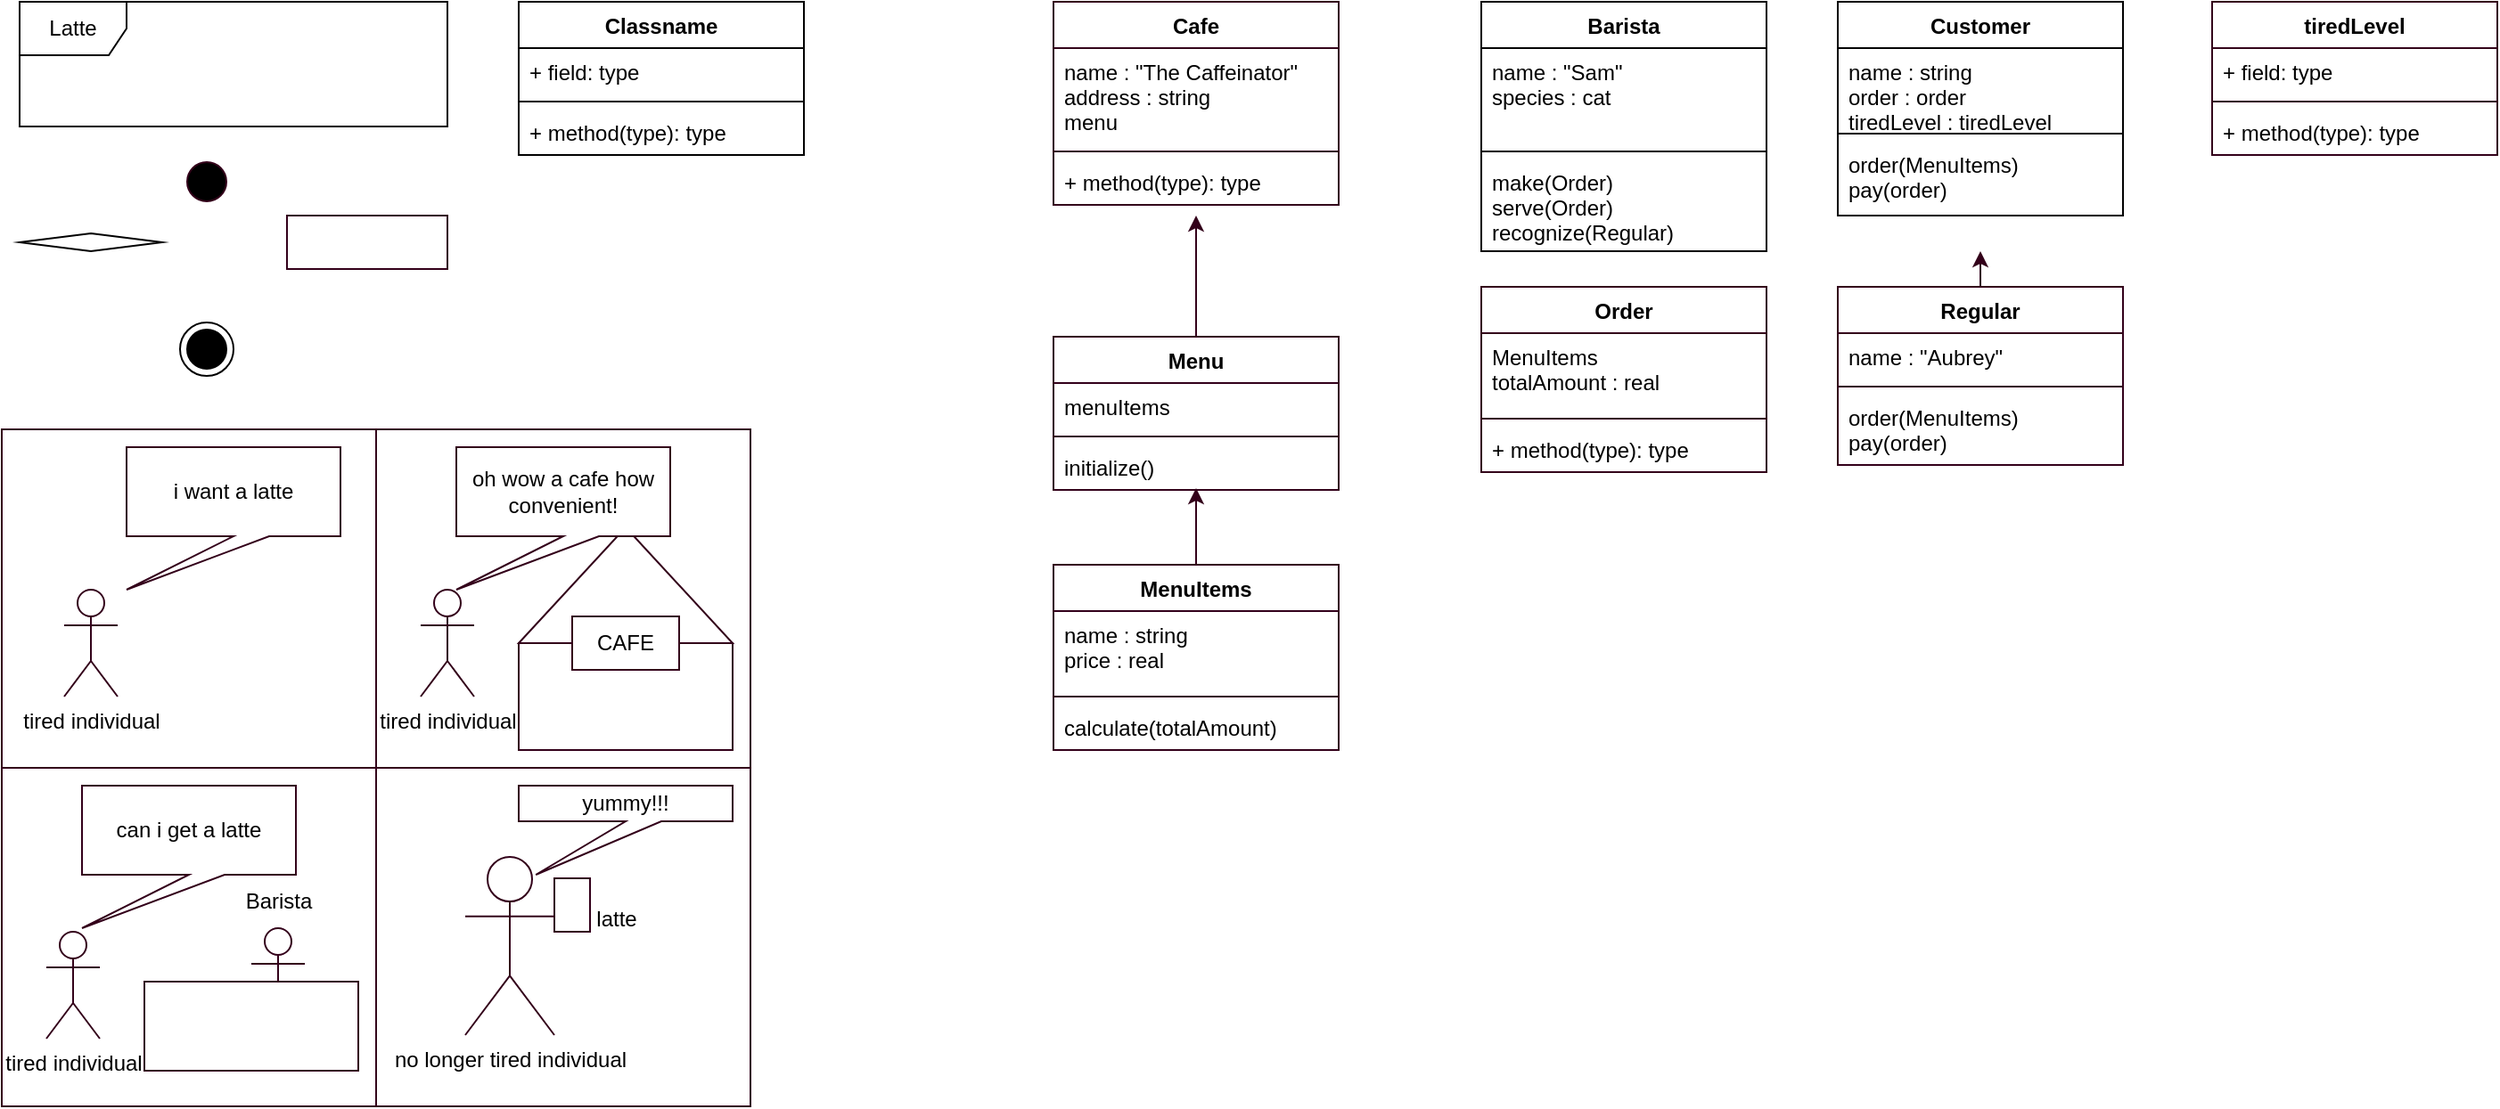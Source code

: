 <mxfile version="20.8.10" type="device"><diagram name="Page-1" id="NGW265z-DEqm6T-IWs5S"><mxGraphModel dx="1434" dy="836" grid="1" gridSize="10" guides="1" tooltips="1" connect="1" arrows="1" fold="1" page="1" pageScale="5" pageWidth="850" pageHeight="1100" math="0" shadow="0"><root><mxCell id="0"/><mxCell id="1" parent="0"/><mxCell id="gjYzJOj7sAfhq55JnN1V-16" value="" style="rounded=0;whiteSpace=wrap;html=1;strokeColor=#33001A;" vertex="1" parent="1"><mxGeometry x="10" y="280" width="210" height="190" as="geometry"/></mxCell><mxCell id="gjYzJOj7sAfhq55JnN1V-1" value="Classname" style="swimlane;fontStyle=1;align=center;verticalAlign=top;childLayout=stackLayout;horizontal=1;startSize=26;horizontalStack=0;resizeParent=1;resizeParentMax=0;resizeLast=0;collapsible=1;marginBottom=0;" vertex="1" parent="1"><mxGeometry x="300" y="40" width="160" height="86" as="geometry"/></mxCell><mxCell id="gjYzJOj7sAfhq55JnN1V-2" value="+ field: type" style="text;strokeColor=none;fillColor=none;align=left;verticalAlign=top;spacingLeft=4;spacingRight=4;overflow=hidden;rotatable=0;points=[[0,0.5],[1,0.5]];portConstraint=eastwest;" vertex="1" parent="gjYzJOj7sAfhq55JnN1V-1"><mxGeometry y="26" width="160" height="26" as="geometry"/></mxCell><mxCell id="gjYzJOj7sAfhq55JnN1V-3" value="" style="line;strokeWidth=1;fillColor=none;align=left;verticalAlign=middle;spacingTop=-1;spacingLeft=3;spacingRight=3;rotatable=0;labelPosition=right;points=[];portConstraint=eastwest;strokeColor=inherit;" vertex="1" parent="gjYzJOj7sAfhq55JnN1V-1"><mxGeometry y="52" width="160" height="8" as="geometry"/></mxCell><mxCell id="gjYzJOj7sAfhq55JnN1V-4" value="+ method(type): type" style="text;strokeColor=none;fillColor=none;align=left;verticalAlign=top;spacingLeft=4;spacingRight=4;overflow=hidden;rotatable=0;points=[[0,0.5],[1,0.5]];portConstraint=eastwest;" vertex="1" parent="gjYzJOj7sAfhq55JnN1V-1"><mxGeometry y="60" width="160" height="26" as="geometry"/></mxCell><mxCell id="gjYzJOj7sAfhq55JnN1V-5" value="Latte" style="shape=umlFrame;whiteSpace=wrap;html=1;" vertex="1" parent="1"><mxGeometry x="20" y="40" width="240" height="70" as="geometry"/></mxCell><mxCell id="gjYzJOj7sAfhq55JnN1V-7" value="" style="ellipse;html=1;shape=endState;fillColor=#000000;strokeColor=#000000;" vertex="1" parent="1"><mxGeometry x="110" y="220" width="30" height="30" as="geometry"/></mxCell><mxCell id="gjYzJOj7sAfhq55JnN1V-8" value="" style="rhombus;whiteSpace=wrap;html=1;strokeColor=#000000;" vertex="1" parent="1"><mxGeometry x="20" y="170" width="80" height="10" as="geometry"/></mxCell><mxCell id="gjYzJOj7sAfhq55JnN1V-9" value="" style="ellipse;html=1;shape=startState;fillColor=#000000;strokeColor=#33001A;" vertex="1" parent="1"><mxGeometry x="110" y="126" width="30" height="30" as="geometry"/></mxCell><mxCell id="gjYzJOj7sAfhq55JnN1V-13" value="" style="rounded=0;whiteSpace=wrap;html=1;strokeColor=#33001A;" vertex="1" parent="1"><mxGeometry x="170" y="160" width="90" height="30" as="geometry"/></mxCell><mxCell id="gjYzJOj7sAfhq55JnN1V-14" value="tired individual" style="shape=umlActor;verticalLabelPosition=bottom;verticalAlign=top;html=1;outlineConnect=0;strokeColor=#33001A;" vertex="1" parent="1"><mxGeometry x="45" y="370" width="30" height="60" as="geometry"/></mxCell><mxCell id="gjYzJOj7sAfhq55JnN1V-15" value="i want a latte" style="shape=callout;whiteSpace=wrap;html=1;perimeter=calloutPerimeter;strokeColor=#33001A;position2=0;" vertex="1" parent="1"><mxGeometry x="80" y="290" width="120" height="80" as="geometry"/></mxCell><mxCell id="gjYzJOj7sAfhq55JnN1V-18" value="" style="rounded=0;whiteSpace=wrap;html=1;strokeColor=#33001A;" vertex="1" parent="1"><mxGeometry x="220" y="280" width="210" height="190" as="geometry"/></mxCell><mxCell id="gjYzJOj7sAfhq55JnN1V-19" value="" style="rounded=0;whiteSpace=wrap;html=1;strokeColor=#33001A;" vertex="1" parent="1"><mxGeometry x="300" y="400" width="120" height="60" as="geometry"/></mxCell><mxCell id="gjYzJOj7sAfhq55JnN1V-20" value="" style="triangle;whiteSpace=wrap;html=1;strokeColor=#33001A;rotation=-90;" vertex="1" parent="1"><mxGeometry x="327.5" y="307.5" width="65" height="120" as="geometry"/></mxCell><mxCell id="gjYzJOj7sAfhq55JnN1V-21" value="CAFE" style="rounded=0;whiteSpace=wrap;html=1;strokeColor=#33001A;" vertex="1" parent="1"><mxGeometry x="330" y="385" width="60" height="30" as="geometry"/></mxCell><mxCell id="gjYzJOj7sAfhq55JnN1V-22" value="tired individual" style="shape=umlActor;verticalLabelPosition=bottom;verticalAlign=top;html=1;outlineConnect=0;strokeColor=#33001A;" vertex="1" parent="1"><mxGeometry x="245" y="370" width="30" height="60" as="geometry"/></mxCell><mxCell id="gjYzJOj7sAfhq55JnN1V-23" value="oh wow a cafe how convenient!" style="shape=callout;whiteSpace=wrap;html=1;perimeter=calloutPerimeter;strokeColor=#33001A;position2=0;" vertex="1" parent="1"><mxGeometry x="265" y="290" width="120" height="80" as="geometry"/></mxCell><mxCell id="gjYzJOj7sAfhq55JnN1V-24" value="" style="rounded=0;whiteSpace=wrap;html=1;strokeColor=#33001A;" vertex="1" parent="1"><mxGeometry x="10" y="470" width="210" height="190" as="geometry"/></mxCell><mxCell id="gjYzJOj7sAfhq55JnN1V-26" value="Actor" style="shape=umlActor;verticalLabelPosition=bottom;verticalAlign=top;html=1;strokeColor=#33001A;" vertex="1" parent="1"><mxGeometry x="150" y="560" width="30" height="60" as="geometry"/></mxCell><mxCell id="gjYzJOj7sAfhq55JnN1V-27" value="Barista" style="text;html=1;align=center;verticalAlign=middle;resizable=0;points=[];autosize=1;strokeColor=none;fillColor=none;" vertex="1" parent="1"><mxGeometry x="135" y="530" width="60" height="30" as="geometry"/></mxCell><mxCell id="gjYzJOj7sAfhq55JnN1V-28" value="" style="rounded=0;whiteSpace=wrap;html=1;strokeColor=#33001A;" vertex="1" parent="1"><mxGeometry x="90" y="590" width="120" height="50" as="geometry"/></mxCell><mxCell id="gjYzJOj7sAfhq55JnN1V-30" value="tired individual" style="shape=umlActor;verticalLabelPosition=bottom;verticalAlign=top;html=1;outlineConnect=0;strokeColor=#33001A;" vertex="1" parent="1"><mxGeometry x="35" y="562" width="30" height="60" as="geometry"/></mxCell><mxCell id="gjYzJOj7sAfhq55JnN1V-31" value="can i get a latte" style="shape=callout;whiteSpace=wrap;html=1;perimeter=calloutPerimeter;strokeColor=#33001A;position2=0;" vertex="1" parent="1"><mxGeometry x="55" y="480" width="120" height="80" as="geometry"/></mxCell><mxCell id="gjYzJOj7sAfhq55JnN1V-32" value="" style="rounded=0;whiteSpace=wrap;html=1;strokeColor=#33001A;" vertex="1" parent="1"><mxGeometry x="220" y="470" width="210" height="190" as="geometry"/></mxCell><mxCell id="gjYzJOj7sAfhq55JnN1V-33" value="no longer tired individual" style="shape=umlActor;verticalLabelPosition=bottom;verticalAlign=top;html=1;outlineConnect=0;strokeColor=#33001A;" vertex="1" parent="1"><mxGeometry x="270" y="520" width="50" height="100" as="geometry"/></mxCell><mxCell id="gjYzJOj7sAfhq55JnN1V-34" value="" style="rounded=0;whiteSpace=wrap;html=1;strokeColor=#33001A;" vertex="1" parent="1"><mxGeometry x="320" y="532" width="20" height="30" as="geometry"/></mxCell><mxCell id="gjYzJOj7sAfhq55JnN1V-37" value="latte" style="text;html=1;strokeColor=none;fillColor=none;align=center;verticalAlign=middle;whiteSpace=wrap;rounded=0;" vertex="1" parent="1"><mxGeometry x="325" y="540" width="60" height="30" as="geometry"/></mxCell><mxCell id="gjYzJOj7sAfhq55JnN1V-38" value="yummy!!!" style="shape=callout;whiteSpace=wrap;html=1;perimeter=calloutPerimeter;strokeColor=#33001A;position2=0.08;" vertex="1" parent="1"><mxGeometry x="300" y="480" width="120" height="50" as="geometry"/></mxCell><mxCell id="gjYzJOj7sAfhq55JnN1V-39" value="Barista" style="swimlane;fontStyle=1;align=center;verticalAlign=top;childLayout=stackLayout;horizontal=1;startSize=26;horizontalStack=0;resizeParent=1;resizeParentMax=0;resizeLast=0;collapsible=1;marginBottom=0;" vertex="1" parent="1"><mxGeometry x="840" y="40" width="160" height="140" as="geometry"/></mxCell><mxCell id="gjYzJOj7sAfhq55JnN1V-40" value="name : &quot;Sam&quot;&#10;species : cat&#10;" style="text;strokeColor=none;fillColor=none;align=left;verticalAlign=top;spacingLeft=4;spacingRight=4;overflow=hidden;rotatable=0;points=[[0,0.5],[1,0.5]];portConstraint=eastwest;" vertex="1" parent="gjYzJOj7sAfhq55JnN1V-39"><mxGeometry y="26" width="160" height="54" as="geometry"/></mxCell><mxCell id="gjYzJOj7sAfhq55JnN1V-41" value="" style="line;strokeWidth=1;fillColor=none;align=left;verticalAlign=middle;spacingTop=-1;spacingLeft=3;spacingRight=3;rotatable=0;labelPosition=right;points=[];portConstraint=eastwest;strokeColor=inherit;" vertex="1" parent="gjYzJOj7sAfhq55JnN1V-39"><mxGeometry y="80" width="160" height="8" as="geometry"/></mxCell><mxCell id="gjYzJOj7sAfhq55JnN1V-42" value="make(Order)&#10;serve(Order)&#10;recognize(Regular)" style="text;strokeColor=none;fillColor=none;align=left;verticalAlign=top;spacingLeft=4;spacingRight=4;overflow=hidden;rotatable=0;points=[[0,0.5],[1,0.5]];portConstraint=eastwest;" vertex="1" parent="gjYzJOj7sAfhq55JnN1V-39"><mxGeometry y="88" width="160" height="52" as="geometry"/></mxCell><mxCell id="gjYzJOj7sAfhq55JnN1V-43" value="Customer" style="swimlane;fontStyle=1;align=center;verticalAlign=top;childLayout=stackLayout;horizontal=1;startSize=26;horizontalStack=0;resizeParent=1;resizeParentMax=0;resizeLast=0;collapsible=1;marginBottom=0;" vertex="1" parent="1"><mxGeometry x="1040" y="40" width="160" height="120" as="geometry"/></mxCell><mxCell id="gjYzJOj7sAfhq55JnN1V-44" value="name : string&#10;order : order&#10;tiredLevel : tiredLevel" style="text;strokeColor=none;fillColor=none;align=left;verticalAlign=top;spacingLeft=4;spacingRight=4;overflow=hidden;rotatable=0;points=[[0,0.5],[1,0.5]];portConstraint=eastwest;" vertex="1" parent="gjYzJOj7sAfhq55JnN1V-43"><mxGeometry y="26" width="160" height="44" as="geometry"/></mxCell><mxCell id="gjYzJOj7sAfhq55JnN1V-45" value="" style="line;strokeWidth=1;fillColor=none;align=left;verticalAlign=middle;spacingTop=-1;spacingLeft=3;spacingRight=3;rotatable=0;labelPosition=right;points=[];portConstraint=eastwest;strokeColor=inherit;" vertex="1" parent="gjYzJOj7sAfhq55JnN1V-43"><mxGeometry y="70" width="160" height="8" as="geometry"/></mxCell><mxCell id="gjYzJOj7sAfhq55JnN1V-46" value="order(MenuItems)&#10;pay(order)" style="text;strokeColor=none;fillColor=none;align=left;verticalAlign=top;spacingLeft=4;spacingRight=4;overflow=hidden;rotatable=0;points=[[0,0.5],[1,0.5]];portConstraint=eastwest;" vertex="1" parent="gjYzJOj7sAfhq55JnN1V-43"><mxGeometry y="78" width="160" height="42" as="geometry"/></mxCell><mxCell id="gjYzJOj7sAfhq55JnN1V-59" style="edgeStyle=orthogonalEdgeStyle;rounded=0;orthogonalLoop=1;jettySize=auto;html=1;exitX=0.5;exitY=0;exitDx=0;exitDy=0;strokeColor=#33001A;" edge="1" parent="1" source="gjYzJOj7sAfhq55JnN1V-55"><mxGeometry relative="1" as="geometry"><mxPoint x="1120" y="180" as="targetPoint"/></mxGeometry></mxCell><mxCell id="gjYzJOj7sAfhq55JnN1V-55" value="Regular" style="swimlane;fontStyle=1;align=center;verticalAlign=top;childLayout=stackLayout;horizontal=1;startSize=26;horizontalStack=0;resizeParent=1;resizeParentMax=0;resizeLast=0;collapsible=1;marginBottom=0;strokeColor=#33001A;" vertex="1" parent="1"><mxGeometry x="1040" y="200" width="160" height="100" as="geometry"/></mxCell><mxCell id="gjYzJOj7sAfhq55JnN1V-56" value="name : &quot;Aubrey&quot;" style="text;strokeColor=none;fillColor=none;align=left;verticalAlign=top;spacingLeft=4;spacingRight=4;overflow=hidden;rotatable=0;points=[[0,0.5],[1,0.5]];portConstraint=eastwest;" vertex="1" parent="gjYzJOj7sAfhq55JnN1V-55"><mxGeometry y="26" width="160" height="26" as="geometry"/></mxCell><mxCell id="gjYzJOj7sAfhq55JnN1V-57" value="" style="line;strokeWidth=1;fillColor=none;align=left;verticalAlign=middle;spacingTop=-1;spacingLeft=3;spacingRight=3;rotatable=0;labelPosition=right;points=[];portConstraint=eastwest;strokeColor=inherit;" vertex="1" parent="gjYzJOj7sAfhq55JnN1V-55"><mxGeometry y="52" width="160" height="8" as="geometry"/></mxCell><mxCell id="gjYzJOj7sAfhq55JnN1V-58" value="order(MenuItems)&#10;pay(order)" style="text;strokeColor=none;fillColor=none;align=left;verticalAlign=top;spacingLeft=4;spacingRight=4;overflow=hidden;rotatable=0;points=[[0,0.5],[1,0.5]];portConstraint=eastwest;" vertex="1" parent="gjYzJOj7sAfhq55JnN1V-55"><mxGeometry y="60" width="160" height="40" as="geometry"/></mxCell><mxCell id="gjYzJOj7sAfhq55JnN1V-60" value="Cafe" style="swimlane;fontStyle=1;align=center;verticalAlign=top;childLayout=stackLayout;horizontal=1;startSize=26;horizontalStack=0;resizeParent=1;resizeParentMax=0;resizeLast=0;collapsible=1;marginBottom=0;strokeColor=#33001A;" vertex="1" parent="1"><mxGeometry x="600" y="40" width="160" height="114" as="geometry"/></mxCell><mxCell id="gjYzJOj7sAfhq55JnN1V-61" value="name : &quot;The Caffeinator&quot;&#10;address : string&#10;menu" style="text;strokeColor=none;fillColor=none;align=left;verticalAlign=top;spacingLeft=4;spacingRight=4;overflow=hidden;rotatable=0;points=[[0,0.5],[1,0.5]];portConstraint=eastwest;" vertex="1" parent="gjYzJOj7sAfhq55JnN1V-60"><mxGeometry y="26" width="160" height="54" as="geometry"/></mxCell><mxCell id="gjYzJOj7sAfhq55JnN1V-62" value="" style="line;strokeWidth=1;fillColor=none;align=left;verticalAlign=middle;spacingTop=-1;spacingLeft=3;spacingRight=3;rotatable=0;labelPosition=right;points=[];portConstraint=eastwest;strokeColor=inherit;" vertex="1" parent="gjYzJOj7sAfhq55JnN1V-60"><mxGeometry y="80" width="160" height="8" as="geometry"/></mxCell><mxCell id="gjYzJOj7sAfhq55JnN1V-63" value="+ method(type): type" style="text;strokeColor=none;fillColor=none;align=left;verticalAlign=top;spacingLeft=4;spacingRight=4;overflow=hidden;rotatable=0;points=[[0,0.5],[1,0.5]];portConstraint=eastwest;" vertex="1" parent="gjYzJOj7sAfhq55JnN1V-60"><mxGeometry y="88" width="160" height="26" as="geometry"/></mxCell><mxCell id="gjYzJOj7sAfhq55JnN1V-76" style="edgeStyle=orthogonalEdgeStyle;rounded=0;orthogonalLoop=1;jettySize=auto;html=1;exitX=0.5;exitY=0;exitDx=0;exitDy=0;strokeColor=#33001A;" edge="1" parent="1" source="gjYzJOj7sAfhq55JnN1V-64"><mxGeometry relative="1" as="geometry"><mxPoint x="680" y="160" as="targetPoint"/></mxGeometry></mxCell><mxCell id="gjYzJOj7sAfhq55JnN1V-64" value="Menu" style="swimlane;fontStyle=1;align=center;verticalAlign=top;childLayout=stackLayout;horizontal=1;startSize=26;horizontalStack=0;resizeParent=1;resizeParentMax=0;resizeLast=0;collapsible=1;marginBottom=0;strokeColor=#33001A;" vertex="1" parent="1"><mxGeometry x="600" y="228" width="160" height="86" as="geometry"/></mxCell><mxCell id="gjYzJOj7sAfhq55JnN1V-65" value="menuItems" style="text;strokeColor=none;fillColor=none;align=left;verticalAlign=top;spacingLeft=4;spacingRight=4;overflow=hidden;rotatable=0;points=[[0,0.5],[1,0.5]];portConstraint=eastwest;" vertex="1" parent="gjYzJOj7sAfhq55JnN1V-64"><mxGeometry y="26" width="160" height="26" as="geometry"/></mxCell><mxCell id="gjYzJOj7sAfhq55JnN1V-66" value="" style="line;strokeWidth=1;fillColor=none;align=left;verticalAlign=middle;spacingTop=-1;spacingLeft=3;spacingRight=3;rotatable=0;labelPosition=right;points=[];portConstraint=eastwest;strokeColor=inherit;" vertex="1" parent="gjYzJOj7sAfhq55JnN1V-64"><mxGeometry y="52" width="160" height="8" as="geometry"/></mxCell><mxCell id="gjYzJOj7sAfhq55JnN1V-67" value="initialize()" style="text;strokeColor=none;fillColor=none;align=left;verticalAlign=top;spacingLeft=4;spacingRight=4;overflow=hidden;rotatable=0;points=[[0,0.5],[1,0.5]];portConstraint=eastwest;" vertex="1" parent="gjYzJOj7sAfhq55JnN1V-64"><mxGeometry y="60" width="160" height="26" as="geometry"/></mxCell><mxCell id="gjYzJOj7sAfhq55JnN1V-87" style="edgeStyle=orthogonalEdgeStyle;rounded=0;orthogonalLoop=1;jettySize=auto;html=1;exitX=0.5;exitY=0;exitDx=0;exitDy=0;entryX=0.5;entryY=0.962;entryDx=0;entryDy=0;entryPerimeter=0;strokeColor=#33001A;" edge="1" parent="1" source="gjYzJOj7sAfhq55JnN1V-68" target="gjYzJOj7sAfhq55JnN1V-67"><mxGeometry relative="1" as="geometry"/></mxCell><mxCell id="gjYzJOj7sAfhq55JnN1V-68" value="MenuItems" style="swimlane;fontStyle=1;align=center;verticalAlign=top;childLayout=stackLayout;horizontal=1;startSize=26;horizontalStack=0;resizeParent=1;resizeParentMax=0;resizeLast=0;collapsible=1;marginBottom=0;strokeColor=#33001A;" vertex="1" parent="1"><mxGeometry x="600" y="356" width="160" height="104" as="geometry"/></mxCell><mxCell id="gjYzJOj7sAfhq55JnN1V-69" value="name : string&#10;price : real" style="text;strokeColor=none;fillColor=none;align=left;verticalAlign=top;spacingLeft=4;spacingRight=4;overflow=hidden;rotatable=0;points=[[0,0.5],[1,0.5]];portConstraint=eastwest;" vertex="1" parent="gjYzJOj7sAfhq55JnN1V-68"><mxGeometry y="26" width="160" height="44" as="geometry"/></mxCell><mxCell id="gjYzJOj7sAfhq55JnN1V-70" value="" style="line;strokeWidth=1;fillColor=none;align=left;verticalAlign=middle;spacingTop=-1;spacingLeft=3;spacingRight=3;rotatable=0;labelPosition=right;points=[];portConstraint=eastwest;strokeColor=inherit;" vertex="1" parent="gjYzJOj7sAfhq55JnN1V-68"><mxGeometry y="70" width="160" height="8" as="geometry"/></mxCell><mxCell id="gjYzJOj7sAfhq55JnN1V-71" value="calculate(totalAmount)" style="text;strokeColor=none;fillColor=none;align=left;verticalAlign=top;spacingLeft=4;spacingRight=4;overflow=hidden;rotatable=0;points=[[0,0.5],[1,0.5]];portConstraint=eastwest;" vertex="1" parent="gjYzJOj7sAfhq55JnN1V-68"><mxGeometry y="78" width="160" height="26" as="geometry"/></mxCell><mxCell id="gjYzJOj7sAfhq55JnN1V-72" value="Order" style="swimlane;fontStyle=1;align=center;verticalAlign=top;childLayout=stackLayout;horizontal=1;startSize=26;horizontalStack=0;resizeParent=1;resizeParentMax=0;resizeLast=0;collapsible=1;marginBottom=0;strokeColor=#33001A;" vertex="1" parent="1"><mxGeometry x="840" y="200" width="160" height="104" as="geometry"/></mxCell><mxCell id="gjYzJOj7sAfhq55JnN1V-73" value="MenuItems&#10;totalAmount : real" style="text;strokeColor=none;fillColor=none;align=left;verticalAlign=top;spacingLeft=4;spacingRight=4;overflow=hidden;rotatable=0;points=[[0,0.5],[1,0.5]];portConstraint=eastwest;" vertex="1" parent="gjYzJOj7sAfhq55JnN1V-72"><mxGeometry y="26" width="160" height="44" as="geometry"/></mxCell><mxCell id="gjYzJOj7sAfhq55JnN1V-74" value="" style="line;strokeWidth=1;fillColor=none;align=left;verticalAlign=middle;spacingTop=-1;spacingLeft=3;spacingRight=3;rotatable=0;labelPosition=right;points=[];portConstraint=eastwest;strokeColor=inherit;" vertex="1" parent="gjYzJOj7sAfhq55JnN1V-72"><mxGeometry y="70" width="160" height="8" as="geometry"/></mxCell><mxCell id="gjYzJOj7sAfhq55JnN1V-75" value="+ method(type): type" style="text;strokeColor=none;fillColor=none;align=left;verticalAlign=top;spacingLeft=4;spacingRight=4;overflow=hidden;rotatable=0;points=[[0,0.5],[1,0.5]];portConstraint=eastwest;" vertex="1" parent="gjYzJOj7sAfhq55JnN1V-72"><mxGeometry y="78" width="160" height="26" as="geometry"/></mxCell><mxCell id="gjYzJOj7sAfhq55JnN1V-82" value="tiredLevel" style="swimlane;fontStyle=1;align=center;verticalAlign=top;childLayout=stackLayout;horizontal=1;startSize=26;horizontalStack=0;resizeParent=1;resizeParentMax=0;resizeLast=0;collapsible=1;marginBottom=0;strokeColor=#33001A;" vertex="1" parent="1"><mxGeometry x="1250" y="40" width="160" height="86" as="geometry"/></mxCell><mxCell id="gjYzJOj7sAfhq55JnN1V-83" value="+ field: type" style="text;strokeColor=none;fillColor=none;align=left;verticalAlign=top;spacingLeft=4;spacingRight=4;overflow=hidden;rotatable=0;points=[[0,0.5],[1,0.5]];portConstraint=eastwest;" vertex="1" parent="gjYzJOj7sAfhq55JnN1V-82"><mxGeometry y="26" width="160" height="26" as="geometry"/></mxCell><mxCell id="gjYzJOj7sAfhq55JnN1V-84" value="" style="line;strokeWidth=1;fillColor=none;align=left;verticalAlign=middle;spacingTop=-1;spacingLeft=3;spacingRight=3;rotatable=0;labelPosition=right;points=[];portConstraint=eastwest;strokeColor=inherit;" vertex="1" parent="gjYzJOj7sAfhq55JnN1V-82"><mxGeometry y="52" width="160" height="8" as="geometry"/></mxCell><mxCell id="gjYzJOj7sAfhq55JnN1V-85" value="+ method(type): type" style="text;strokeColor=none;fillColor=none;align=left;verticalAlign=top;spacingLeft=4;spacingRight=4;overflow=hidden;rotatable=0;points=[[0,0.5],[1,0.5]];portConstraint=eastwest;" vertex="1" parent="gjYzJOj7sAfhq55JnN1V-82"><mxGeometry y="60" width="160" height="26" as="geometry"/></mxCell></root></mxGraphModel></diagram></mxfile>